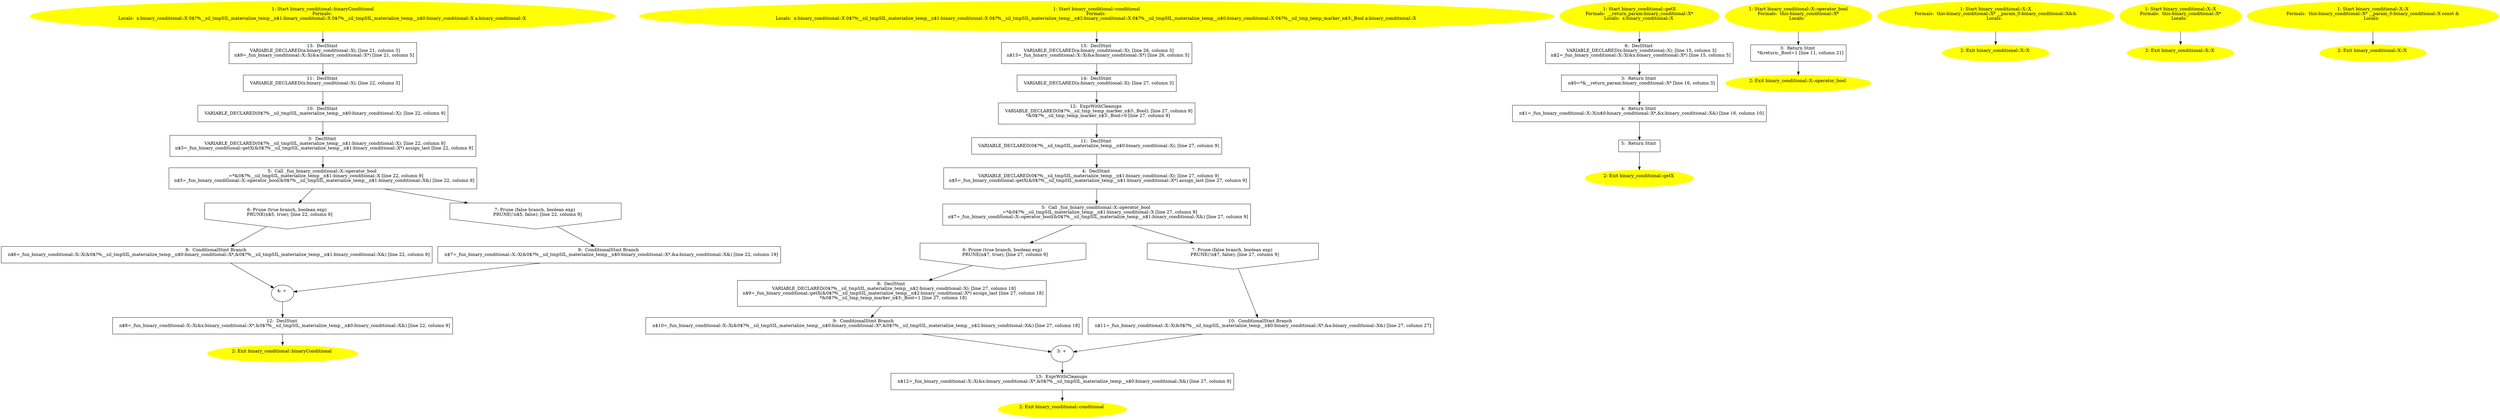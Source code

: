 /* @generated */
digraph cfg {
"binaryConditional#binary_conditio.a0f7e256e24b7117_1" [label="1: Start binary_conditional::binaryConditional\nFormals: \nLocals:  x:binary_conditional::X 0$?%__sil_tmpSIL_materialize_temp__n$1:binary_conditional::X 0$?%__sil_tmpSIL_materialize_temp__n$0:binary_conditional::X a:binary_conditional::X \n  " color=yellow style=filled]
	

	 "binaryConditional#binary_conditio.a0f7e256e24b7117_1" -> "binaryConditional#binary_conditio.a0f7e256e24b7117_13" ;
"binaryConditional#binary_conditio.a0f7e256e24b7117_2" [label="2: Exit binary_conditional::binaryConditional \n  " color=yellow style=filled]
	

"binaryConditional#binary_conditio.a0f7e256e24b7117_3" [label="3:  DeclStmt \n   VARIABLE_DECLARED(0$?%__sil_tmpSIL_materialize_temp__n$1:binary_conditional::X); [line 22, column 9]\n  n$3=_fun_binary_conditional::getX(&0$?%__sil_tmpSIL_materialize_temp__n$1:binary_conditional::X*) assign_last [line 22, column 9]\n " shape="box"]
	

	 "binaryConditional#binary_conditio.a0f7e256e24b7117_3" -> "binaryConditional#binary_conditio.a0f7e256e24b7117_5" ;
"binaryConditional#binary_conditio.a0f7e256e24b7117_4" [label="4: + \n  " ]
	

	 "binaryConditional#binary_conditio.a0f7e256e24b7117_4" -> "binaryConditional#binary_conditio.a0f7e256e24b7117_12" ;
"binaryConditional#binary_conditio.a0f7e256e24b7117_5" [label="5:  Call _fun_binary_conditional::X::operator_bool \n   _=*&0$?%__sil_tmpSIL_materialize_temp__n$1:binary_conditional::X [line 22, column 9]\n  n$5=_fun_binary_conditional::X::operator_bool(&0$?%__sil_tmpSIL_materialize_temp__n$1:binary_conditional::X&) [line 22, column 9]\n " shape="box"]
	

	 "binaryConditional#binary_conditio.a0f7e256e24b7117_5" -> "binaryConditional#binary_conditio.a0f7e256e24b7117_6" ;
	 "binaryConditional#binary_conditio.a0f7e256e24b7117_5" -> "binaryConditional#binary_conditio.a0f7e256e24b7117_7" ;
"binaryConditional#binary_conditio.a0f7e256e24b7117_6" [label="6: Prune (true branch, boolean exp) \n   PRUNE(n$5, true); [line 22, column 9]\n " shape="invhouse"]
	

	 "binaryConditional#binary_conditio.a0f7e256e24b7117_6" -> "binaryConditional#binary_conditio.a0f7e256e24b7117_8" ;
"binaryConditional#binary_conditio.a0f7e256e24b7117_7" [label="7: Prune (false branch, boolean exp) \n   PRUNE(!n$5, false); [line 22, column 9]\n " shape="invhouse"]
	

	 "binaryConditional#binary_conditio.a0f7e256e24b7117_7" -> "binaryConditional#binary_conditio.a0f7e256e24b7117_9" ;
"binaryConditional#binary_conditio.a0f7e256e24b7117_8" [label="8:  ConditionalStmt Branch \n   n$6=_fun_binary_conditional::X::X(&0$?%__sil_tmpSIL_materialize_temp__n$0:binary_conditional::X*,&0$?%__sil_tmpSIL_materialize_temp__n$1:binary_conditional::X&) [line 22, column 9]\n " shape="box"]
	

	 "binaryConditional#binary_conditio.a0f7e256e24b7117_8" -> "binaryConditional#binary_conditio.a0f7e256e24b7117_4" ;
"binaryConditional#binary_conditio.a0f7e256e24b7117_9" [label="9:  ConditionalStmt Branch \n   n$7=_fun_binary_conditional::X::X(&0$?%__sil_tmpSIL_materialize_temp__n$0:binary_conditional::X*,&a:binary_conditional::X&) [line 22, column 19]\n " shape="box"]
	

	 "binaryConditional#binary_conditio.a0f7e256e24b7117_9" -> "binaryConditional#binary_conditio.a0f7e256e24b7117_4" ;
"binaryConditional#binary_conditio.a0f7e256e24b7117_10" [label="10:  DeclStmt \n   VARIABLE_DECLARED(0$?%__sil_tmpSIL_materialize_temp__n$0:binary_conditional::X); [line 22, column 9]\n " shape="box"]
	

	 "binaryConditional#binary_conditio.a0f7e256e24b7117_10" -> "binaryConditional#binary_conditio.a0f7e256e24b7117_3" ;
"binaryConditional#binary_conditio.a0f7e256e24b7117_11" [label="11:  DeclStmt \n   VARIABLE_DECLARED(x:binary_conditional::X); [line 22, column 3]\n " shape="box"]
	

	 "binaryConditional#binary_conditio.a0f7e256e24b7117_11" -> "binaryConditional#binary_conditio.a0f7e256e24b7117_10" ;
"binaryConditional#binary_conditio.a0f7e256e24b7117_12" [label="12:  DeclStmt \n   n$8=_fun_binary_conditional::X::X(&x:binary_conditional::X*,&0$?%__sil_tmpSIL_materialize_temp__n$0:binary_conditional::X&) [line 22, column 9]\n " shape="box"]
	

	 "binaryConditional#binary_conditio.a0f7e256e24b7117_12" -> "binaryConditional#binary_conditio.a0f7e256e24b7117_2" ;
"binaryConditional#binary_conditio.a0f7e256e24b7117_13" [label="13:  DeclStmt \n   VARIABLE_DECLARED(a:binary_conditional::X); [line 21, column 3]\n  n$9=_fun_binary_conditional::X::X(&a:binary_conditional::X*) [line 21, column 5]\n " shape="box"]
	

	 "binaryConditional#binary_conditio.a0f7e256e24b7117_13" -> "binaryConditional#binary_conditio.a0f7e256e24b7117_11" ;
"conditional#binary_conditional#47.41decaebdce6325b_1" [label="1: Start binary_conditional::conditional\nFormals: \nLocals:  x:binary_conditional::X 0$?%__sil_tmpSIL_materialize_temp__n$1:binary_conditional::X 0$?%__sil_tmpSIL_materialize_temp__n$2:binary_conditional::X 0$?%__sil_tmpSIL_materialize_temp__n$0:binary_conditional::X 0$?%__sil_tmp_temp_marker_n$3:_Bool a:binary_conditional::X \n  " color=yellow style=filled]
	

	 "conditional#binary_conditional#47.41decaebdce6325b_1" -> "conditional#binary_conditional#47.41decaebdce6325b_15" ;
"conditional#binary_conditional#47.41decaebdce6325b_2" [label="2: Exit binary_conditional::conditional \n  " color=yellow style=filled]
	

"conditional#binary_conditional#47.41decaebdce6325b_3" [label="3: + \n  " ]
	

	 "conditional#binary_conditional#47.41decaebdce6325b_3" -> "conditional#binary_conditional#47.41decaebdce6325b_13" ;
"conditional#binary_conditional#47.41decaebdce6325b_4" [label="4:  DeclStmt \n   VARIABLE_DECLARED(0$?%__sil_tmpSIL_materialize_temp__n$1:binary_conditional::X); [line 27, column 9]\n  n$5=_fun_binary_conditional::getX(&0$?%__sil_tmpSIL_materialize_temp__n$1:binary_conditional::X*) assign_last [line 27, column 9]\n " shape="box"]
	

	 "conditional#binary_conditional#47.41decaebdce6325b_4" -> "conditional#binary_conditional#47.41decaebdce6325b_5" ;
"conditional#binary_conditional#47.41decaebdce6325b_5" [label="5:  Call _fun_binary_conditional::X::operator_bool \n   _=*&0$?%__sil_tmpSIL_materialize_temp__n$1:binary_conditional::X [line 27, column 9]\n  n$7=_fun_binary_conditional::X::operator_bool(&0$?%__sil_tmpSIL_materialize_temp__n$1:binary_conditional::X&) [line 27, column 9]\n " shape="box"]
	

	 "conditional#binary_conditional#47.41decaebdce6325b_5" -> "conditional#binary_conditional#47.41decaebdce6325b_6" ;
	 "conditional#binary_conditional#47.41decaebdce6325b_5" -> "conditional#binary_conditional#47.41decaebdce6325b_7" ;
"conditional#binary_conditional#47.41decaebdce6325b_6" [label="6: Prune (true branch, boolean exp) \n   PRUNE(n$7, true); [line 27, column 9]\n " shape="invhouse"]
	

	 "conditional#binary_conditional#47.41decaebdce6325b_6" -> "conditional#binary_conditional#47.41decaebdce6325b_8" ;
"conditional#binary_conditional#47.41decaebdce6325b_7" [label="7: Prune (false branch, boolean exp) \n   PRUNE(!n$7, false); [line 27, column 9]\n " shape="invhouse"]
	

	 "conditional#binary_conditional#47.41decaebdce6325b_7" -> "conditional#binary_conditional#47.41decaebdce6325b_10" ;
"conditional#binary_conditional#47.41decaebdce6325b_8" [label="8:  DeclStmt \n   VARIABLE_DECLARED(0$?%__sil_tmpSIL_materialize_temp__n$2:binary_conditional::X); [line 27, column 18]\n  n$9=_fun_binary_conditional::getX(&0$?%__sil_tmpSIL_materialize_temp__n$2:binary_conditional::X*) assign_last [line 27, column 18]\n  *&0$?%__sil_tmp_temp_marker_n$3:_Bool=1 [line 27, column 18]\n " shape="box"]
	

	 "conditional#binary_conditional#47.41decaebdce6325b_8" -> "conditional#binary_conditional#47.41decaebdce6325b_9" ;
"conditional#binary_conditional#47.41decaebdce6325b_9" [label="9:  ConditionalStmt Branch \n   n$10=_fun_binary_conditional::X::X(&0$?%__sil_tmpSIL_materialize_temp__n$0:binary_conditional::X*,&0$?%__sil_tmpSIL_materialize_temp__n$2:binary_conditional::X&) [line 27, column 18]\n " shape="box"]
	

	 "conditional#binary_conditional#47.41decaebdce6325b_9" -> "conditional#binary_conditional#47.41decaebdce6325b_3" ;
"conditional#binary_conditional#47.41decaebdce6325b_10" [label="10:  ConditionalStmt Branch \n   n$11=_fun_binary_conditional::X::X(&0$?%__sil_tmpSIL_materialize_temp__n$0:binary_conditional::X*,&a:binary_conditional::X&) [line 27, column 27]\n " shape="box"]
	

	 "conditional#binary_conditional#47.41decaebdce6325b_10" -> "conditional#binary_conditional#47.41decaebdce6325b_3" ;
"conditional#binary_conditional#47.41decaebdce6325b_11" [label="11:  DeclStmt \n   VARIABLE_DECLARED(0$?%__sil_tmpSIL_materialize_temp__n$0:binary_conditional::X); [line 27, column 9]\n " shape="box"]
	

	 "conditional#binary_conditional#47.41decaebdce6325b_11" -> "conditional#binary_conditional#47.41decaebdce6325b_4" ;
"conditional#binary_conditional#47.41decaebdce6325b_12" [label="12:  ExprWithCleanups \n   VARIABLE_DECLARED(0$?%__sil_tmp_temp_marker_n$3:_Bool); [line 27, column 9]\n  *&0$?%__sil_tmp_temp_marker_n$3:_Bool=0 [line 27, column 9]\n " shape="box"]
	

	 "conditional#binary_conditional#47.41decaebdce6325b_12" -> "conditional#binary_conditional#47.41decaebdce6325b_11" ;
"conditional#binary_conditional#47.41decaebdce6325b_13" [label="13:  ExprWithCleanups \n   n$12=_fun_binary_conditional::X::X(&x:binary_conditional::X*,&0$?%__sil_tmpSIL_materialize_temp__n$0:binary_conditional::X&) [line 27, column 9]\n " shape="box"]
	

	 "conditional#binary_conditional#47.41decaebdce6325b_13" -> "conditional#binary_conditional#47.41decaebdce6325b_2" ;
"conditional#binary_conditional#47.41decaebdce6325b_14" [label="14:  DeclStmt \n   VARIABLE_DECLARED(x:binary_conditional::X); [line 27, column 3]\n " shape="box"]
	

	 "conditional#binary_conditional#47.41decaebdce6325b_14" -> "conditional#binary_conditional#47.41decaebdce6325b_12" ;
"conditional#binary_conditional#47.41decaebdce6325b_15" [label="15:  DeclStmt \n   VARIABLE_DECLARED(a:binary_conditional::X); [line 26, column 3]\n  n$13=_fun_binary_conditional::X::X(&a:binary_conditional::X*) [line 26, column 5]\n " shape="box"]
	

	 "conditional#binary_conditional#47.41decaebdce6325b_15" -> "conditional#binary_conditional#47.41decaebdce6325b_14" ;
"getX#binary_conditional#770804218.ec6c66051810049a_1" [label="1: Start binary_conditional::getX\nFormals:  __return_param:binary_conditional::X*\nLocals:  x:binary_conditional::X \n  " color=yellow style=filled]
	

	 "getX#binary_conditional#770804218.ec6c66051810049a_1" -> "getX#binary_conditional#770804218.ec6c66051810049a_6" ;
"getX#binary_conditional#770804218.ec6c66051810049a_2" [label="2: Exit binary_conditional::getX \n  " color=yellow style=filled]
	

"getX#binary_conditional#770804218.ec6c66051810049a_3" [label="3:  Return Stmt \n   n$0=*&__return_param:binary_conditional::X* [line 16, column 3]\n " shape="box"]
	

	 "getX#binary_conditional#770804218.ec6c66051810049a_3" -> "getX#binary_conditional#770804218.ec6c66051810049a_4" ;
"getX#binary_conditional#770804218.ec6c66051810049a_4" [label="4:  Return Stmt \n   n$1=_fun_binary_conditional::X::X(n$0:binary_conditional::X*,&x:binary_conditional::X&) [line 16, column 10]\n " shape="box"]
	

	 "getX#binary_conditional#770804218.ec6c66051810049a_4" -> "getX#binary_conditional#770804218.ec6c66051810049a_5" ;
"getX#binary_conditional#770804218.ec6c66051810049a_5" [label="5:  Return Stmt \n  " shape="box"]
	

	 "getX#binary_conditional#770804218.ec6c66051810049a_5" -> "getX#binary_conditional#770804218.ec6c66051810049a_2" ;
"getX#binary_conditional#770804218.ec6c66051810049a_6" [label="6:  DeclStmt \n   VARIABLE_DECLARED(x:binary_conditional::X); [line 15, column 3]\n  n$2=_fun_binary_conditional::X::X(&x:binary_conditional::X*) [line 15, column 5]\n " shape="box"]
	

	 "getX#binary_conditional#770804218.ec6c66051810049a_6" -> "getX#binary_conditional#770804218.ec6c66051810049a_3" ;
"operator_bool#X#binary_conditiona.1074e20ff76c2575_1" [label="1: Start binary_conditional::X::operator_bool\nFormals:  this:binary_conditional::X*\nLocals:  \n  " color=yellow style=filled]
	

	 "operator_bool#X#binary_conditiona.1074e20ff76c2575_1" -> "operator_bool#X#binary_conditiona.1074e20ff76c2575_3" ;
"operator_bool#X#binary_conditiona.1074e20ff76c2575_2" [label="2: Exit binary_conditional::X::operator_bool \n  " color=yellow style=filled]
	

"operator_bool#X#binary_conditiona.1074e20ff76c2575_3" [label="3:  Return Stmt \n   *&return:_Bool=1 [line 11, column 21]\n " shape="box"]
	

	 "operator_bool#X#binary_conditiona.1074e20ff76c2575_3" -> "operator_bool#X#binary_conditiona.1074e20ff76c2575_2" ;
"X#X#binary_conditional#{149839565.f8f612df5e78210c_1" [label="1: Start binary_conditional::X::X\nFormals:  this:binary_conditional::X* __param_0:binary_conditional::X&&\nLocals:  \n  " color=yellow style=filled]
	

	 "X#X#binary_conditional#{149839565.f8f612df5e78210c_1" -> "X#X#binary_conditional#{149839565.f8f612df5e78210c_2" ;
"X#X#binary_conditional#{149839565.f8f612df5e78210c_2" [label="2: Exit binary_conditional::X::X \n  " color=yellow style=filled]
	

"X#X#binary_conditional#{162568826.a78ee84be09bd51d_1" [label="1: Start binary_conditional::X::X\nFormals:  this:binary_conditional::X*\nLocals:  \n  " color=yellow style=filled]
	

	 "X#X#binary_conditional#{162568826.a78ee84be09bd51d_1" -> "X#X#binary_conditional#{162568826.a78ee84be09bd51d_2" ;
"X#X#binary_conditional#{162568826.a78ee84be09bd51d_2" [label="2: Exit binary_conditional::X::X \n  " color=yellow style=filled]
	

"X#X#binary_conditional#{907825421.61a97ffecf02afdd_1" [label="1: Start binary_conditional::X::X\nFormals:  this:binary_conditional::X* __param_0:binary_conditional::X const &\nLocals:  \n  " color=yellow style=filled]
	

	 "X#X#binary_conditional#{907825421.61a97ffecf02afdd_1" -> "X#X#binary_conditional#{907825421.61a97ffecf02afdd_2" ;
"X#X#binary_conditional#{907825421.61a97ffecf02afdd_2" [label="2: Exit binary_conditional::X::X \n  " color=yellow style=filled]
	

}
